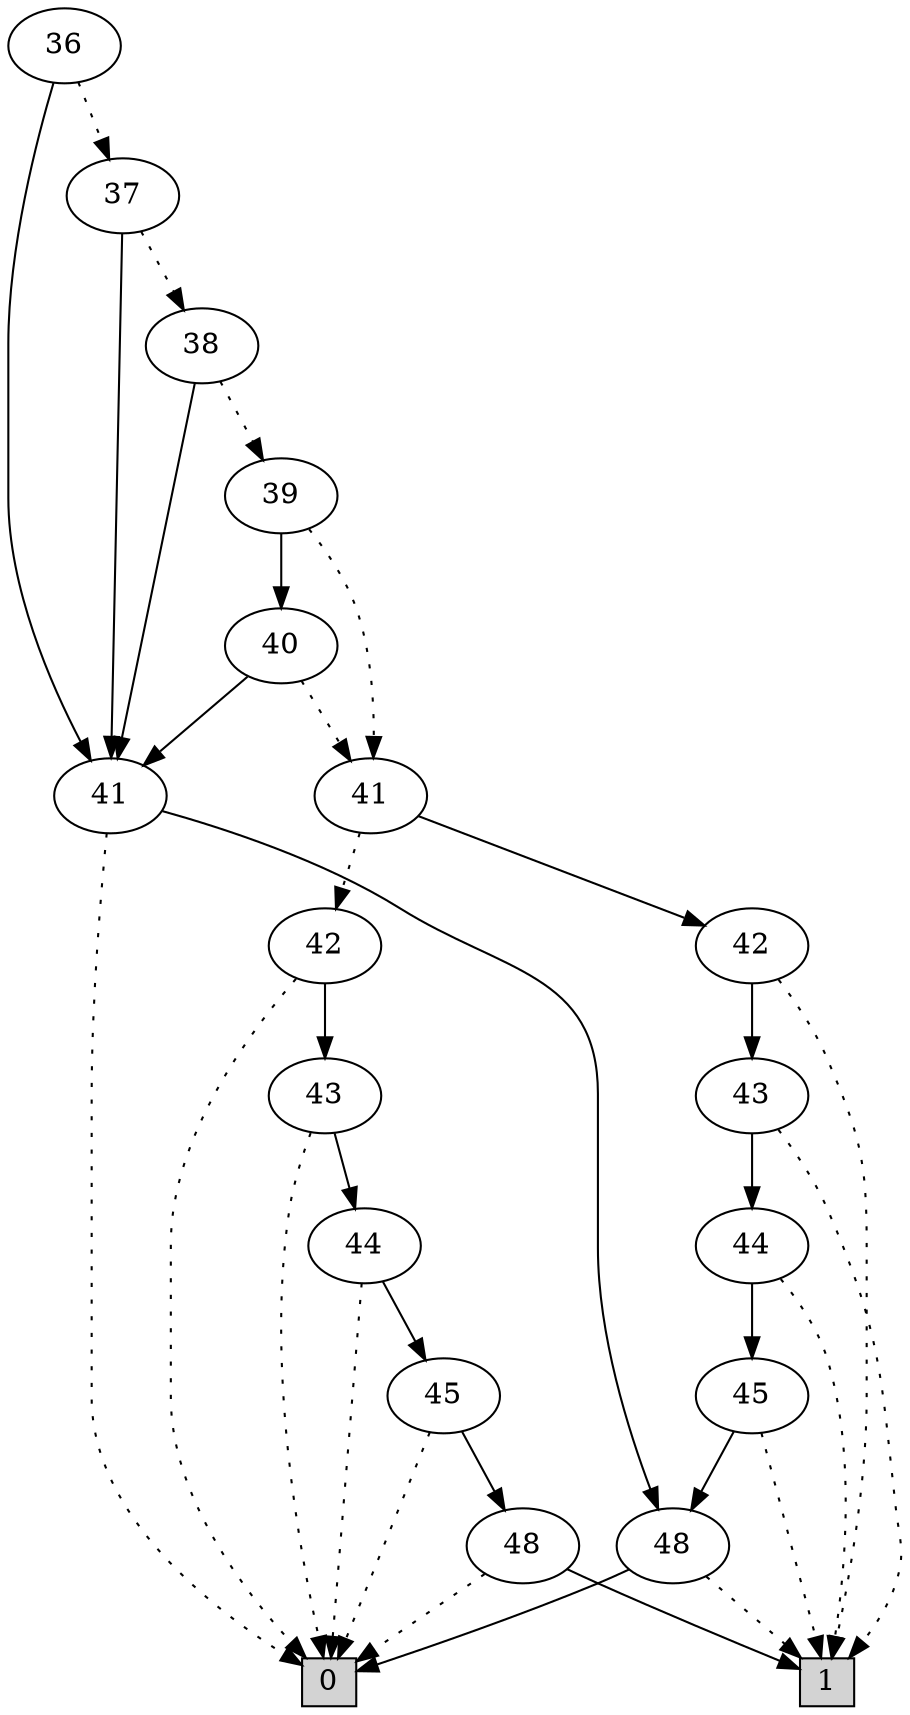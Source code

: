 digraph G {
0 [shape=box, label="0", style=filled, shape=box, height=0.3, width=0.3];
1 [shape=box, label="1", style=filled, shape=box, height=0.3, width=0.3];
653 [label="36"];
653 -> 652 [style=dotted];
653 -> 622 [style=filled];
652 [label="37"];
652 -> 651 [style=dotted];
652 -> 622 [style=filled];
651 [label="38"];
651 -> 650 [style=dotted];
651 -> 622 [style=filled];
650 [label="39"];
650 -> 648 [style=dotted];
650 -> 649 [style=filled];
648 [label="41"];
648 -> 552 [style=dotted];
648 -> 561 [style=filled];
552 [label="42"];
552 -> 0 [style=dotted];
552 -> 551 [style=filled];
551 [label="43"];
551 -> 0 [style=dotted];
551 -> 550 [style=filled];
550 [label="44"];
550 -> 0 [style=dotted];
550 -> 381 [style=filled];
381 [label="45"];
381 -> 0 [style=dotted];
381 -> 98 [style=filled];
98 [label="48"];
98 -> 0 [style=dotted];
98 -> 1 [style=filled];
561 [label="42"];
561 -> 1 [style=dotted];
561 -> 560 [style=filled];
560 [label="43"];
560 -> 1 [style=dotted];
560 -> 559 [style=filled];
559 [label="44"];
559 -> 1 [style=dotted];
559 -> 391 [style=filled];
391 [label="45"];
391 -> 1 [style=dotted];
391 -> 99 [style=filled];
99 [label="48"];
99 -> 1 [style=dotted];
99 -> 0 [style=filled];
649 [label="40"];
649 -> 648 [style=dotted];
649 -> 622 [style=filled];
622 [label="41"];
622 -> 0 [style=dotted];
622 -> 99 [style=filled];
}
